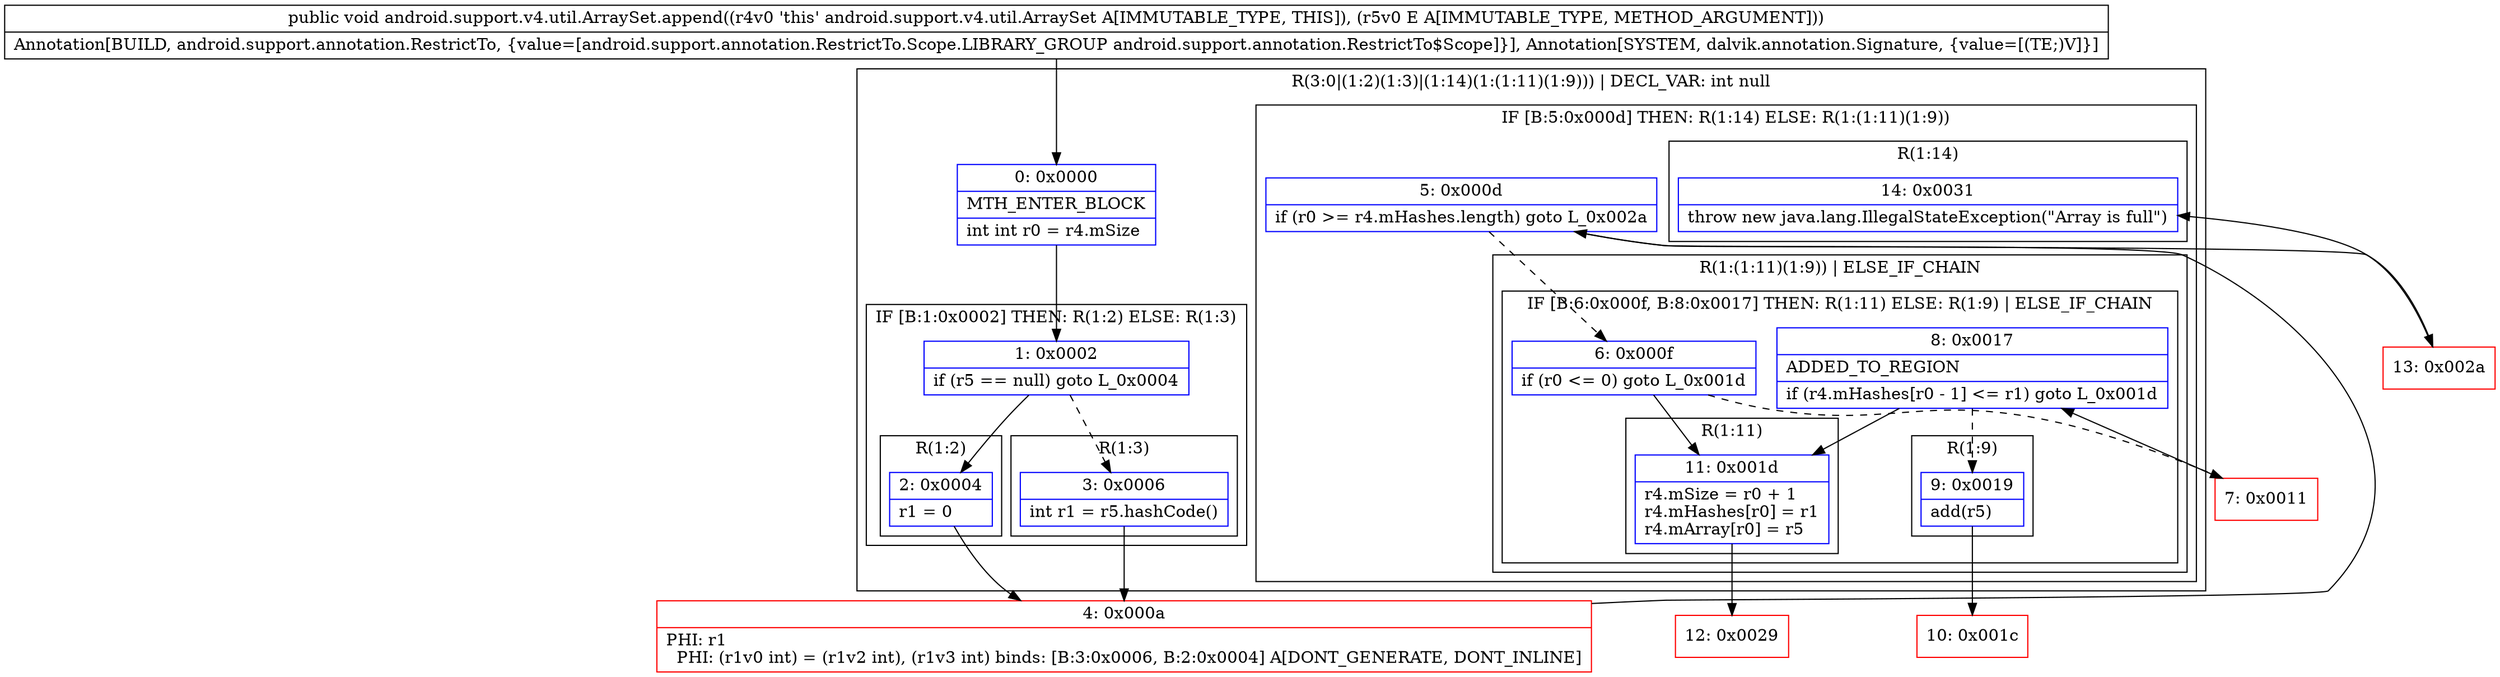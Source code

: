 digraph "CFG forandroid.support.v4.util.ArraySet.append(Ljava\/lang\/Object;)V" {
subgraph cluster_Region_1129463920 {
label = "R(3:0|(1:2)(1:3)|(1:14)(1:(1:11)(1:9))) | DECL_VAR: int null\l";
node [shape=record,color=blue];
Node_0 [shape=record,label="{0\:\ 0x0000|MTH_ENTER_BLOCK\l|int int r0 = r4.mSize\l}"];
subgraph cluster_IfRegion_1130778980 {
label = "IF [B:1:0x0002] THEN: R(1:2) ELSE: R(1:3)";
node [shape=record,color=blue];
Node_1 [shape=record,label="{1\:\ 0x0002|if (r5 == null) goto L_0x0004\l}"];
subgraph cluster_Region_574117866 {
label = "R(1:2)";
node [shape=record,color=blue];
Node_2 [shape=record,label="{2\:\ 0x0004|r1 = 0\l}"];
}
subgraph cluster_Region_1400998734 {
label = "R(1:3)";
node [shape=record,color=blue];
Node_3 [shape=record,label="{3\:\ 0x0006|int r1 = r5.hashCode()\l}"];
}
}
subgraph cluster_IfRegion_62803658 {
label = "IF [B:5:0x000d] THEN: R(1:14) ELSE: R(1:(1:11)(1:9))";
node [shape=record,color=blue];
Node_5 [shape=record,label="{5\:\ 0x000d|if (r0 \>= r4.mHashes.length) goto L_0x002a\l}"];
subgraph cluster_Region_1841157318 {
label = "R(1:14)";
node [shape=record,color=blue];
Node_14 [shape=record,label="{14\:\ 0x0031|throw new java.lang.IllegalStateException(\"Array is full\")\l}"];
}
subgraph cluster_Region_2077456234 {
label = "R(1:(1:11)(1:9)) | ELSE_IF_CHAIN\l";
node [shape=record,color=blue];
subgraph cluster_IfRegion_315323542 {
label = "IF [B:6:0x000f, B:8:0x0017] THEN: R(1:11) ELSE: R(1:9) | ELSE_IF_CHAIN\l";
node [shape=record,color=blue];
Node_6 [shape=record,label="{6\:\ 0x000f|if (r0 \<= 0) goto L_0x001d\l}"];
Node_8 [shape=record,label="{8\:\ 0x0017|ADDED_TO_REGION\l|if (r4.mHashes[r0 \- 1] \<= r1) goto L_0x001d\l}"];
subgraph cluster_Region_33622718 {
label = "R(1:11)";
node [shape=record,color=blue];
Node_11 [shape=record,label="{11\:\ 0x001d|r4.mSize = r0 + 1\lr4.mHashes[r0] = r1\lr4.mArray[r0] = r5\l}"];
}
subgraph cluster_Region_1484974254 {
label = "R(1:9)";
node [shape=record,color=blue];
Node_9 [shape=record,label="{9\:\ 0x0019|add(r5)\l}"];
}
}
}
}
}
Node_4 [shape=record,color=red,label="{4\:\ 0x000a|PHI: r1 \l  PHI: (r1v0 int) = (r1v2 int), (r1v3 int) binds: [B:3:0x0006, B:2:0x0004] A[DONT_GENERATE, DONT_INLINE]\l}"];
Node_7 [shape=record,color=red,label="{7\:\ 0x0011}"];
Node_10 [shape=record,color=red,label="{10\:\ 0x001c}"];
Node_12 [shape=record,color=red,label="{12\:\ 0x0029}"];
Node_13 [shape=record,color=red,label="{13\:\ 0x002a}"];
MethodNode[shape=record,label="{public void android.support.v4.util.ArraySet.append((r4v0 'this' android.support.v4.util.ArraySet A[IMMUTABLE_TYPE, THIS]), (r5v0 E A[IMMUTABLE_TYPE, METHOD_ARGUMENT]))  | Annotation[BUILD, android.support.annotation.RestrictTo, \{value=[android.support.annotation.RestrictTo.Scope.LIBRARY_GROUP android.support.annotation.RestrictTo$Scope]\}], Annotation[SYSTEM, dalvik.annotation.Signature, \{value=[(TE;)V]\}]\l}"];
MethodNode -> Node_0;
Node_0 -> Node_1;
Node_1 -> Node_2;
Node_1 -> Node_3[style=dashed];
Node_2 -> Node_4;
Node_3 -> Node_4;
Node_5 -> Node_6[style=dashed];
Node_5 -> Node_13;
Node_6 -> Node_7[style=dashed];
Node_6 -> Node_11;
Node_8 -> Node_9[style=dashed];
Node_8 -> Node_11;
Node_11 -> Node_12;
Node_9 -> Node_10;
Node_4 -> Node_5;
Node_7 -> Node_8;
Node_13 -> Node_14;
}

